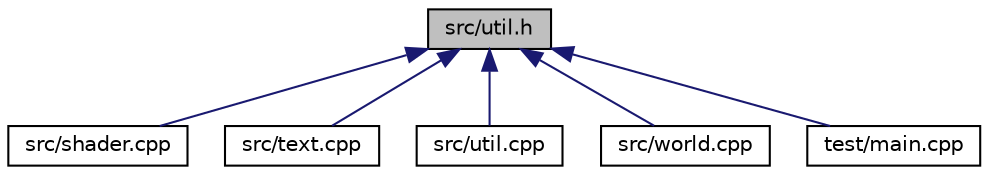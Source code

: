 digraph "src/util.h"
{
  edge [fontname="Helvetica",fontsize="10",labelfontname="Helvetica",labelfontsize="10"];
  node [fontname="Helvetica",fontsize="10",shape=record];
  Node1 [label="src/util.h",height=0.2,width=0.4,color="black", fillcolor="grey75", style="filled", fontcolor="black"];
  Node1 -> Node2 [dir="back",color="midnightblue",fontsize="10",style="solid",fontname="Helvetica"];
  Node2 [label="src/shader.cpp",height=0.2,width=0.4,color="black", fillcolor="white", style="filled",URL="$shader_8cpp.html"];
  Node1 -> Node3 [dir="back",color="midnightblue",fontsize="10",style="solid",fontname="Helvetica"];
  Node3 [label="src/text.cpp",height=0.2,width=0.4,color="black", fillcolor="white", style="filled",URL="$text_8cpp.html"];
  Node1 -> Node4 [dir="back",color="midnightblue",fontsize="10",style="solid",fontname="Helvetica"];
  Node4 [label="src/util.cpp",height=0.2,width=0.4,color="black", fillcolor="white", style="filled",URL="$util_8cpp.html"];
  Node1 -> Node5 [dir="back",color="midnightblue",fontsize="10",style="solid",fontname="Helvetica"];
  Node5 [label="src/world.cpp",height=0.2,width=0.4,color="black", fillcolor="white", style="filled",URL="$world_8cpp.html"];
  Node1 -> Node6 [dir="back",color="midnightblue",fontsize="10",style="solid",fontname="Helvetica"];
  Node6 [label="test/main.cpp",height=0.2,width=0.4,color="black", fillcolor="white", style="filled",URL="$main_8cpp.html"];
}
